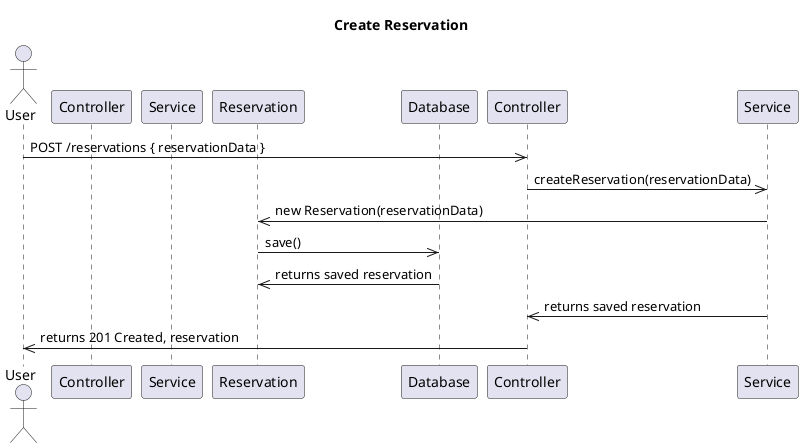 @startuml
title Create Reservation

actor User
participant "Controller" as ReservationController
participant "Service" as ReservationService
participant "Reservation" as Reservation
participant "Database" as Database

User ->> Controller : POST /reservations { reservationData }
Controller ->> Service : createReservation(reservationData)
Service ->> Reservation : new Reservation(reservationData)
Reservation ->> Database : save()
Database ->> Reservation : returns saved reservation
Service ->> Controller : returns saved reservation
Controller ->> User : returns 201 Created, reservation
@enduml
